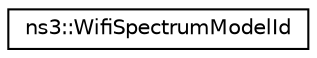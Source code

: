 digraph "Graphical Class Hierarchy"
{
 // LATEX_PDF_SIZE
  edge [fontname="Helvetica",fontsize="10",labelfontname="Helvetica",labelfontsize="10"];
  node [fontname="Helvetica",fontsize="10",shape=record];
  rankdir="LR";
  Node0 [label="ns3::WifiSpectrumModelId",height=0.2,width=0.4,color="black", fillcolor="white", style="filled",URL="$structns3_1_1_wifi_spectrum_model_id.html",tooltip="Wifi Spectrum Model structure."];
}
